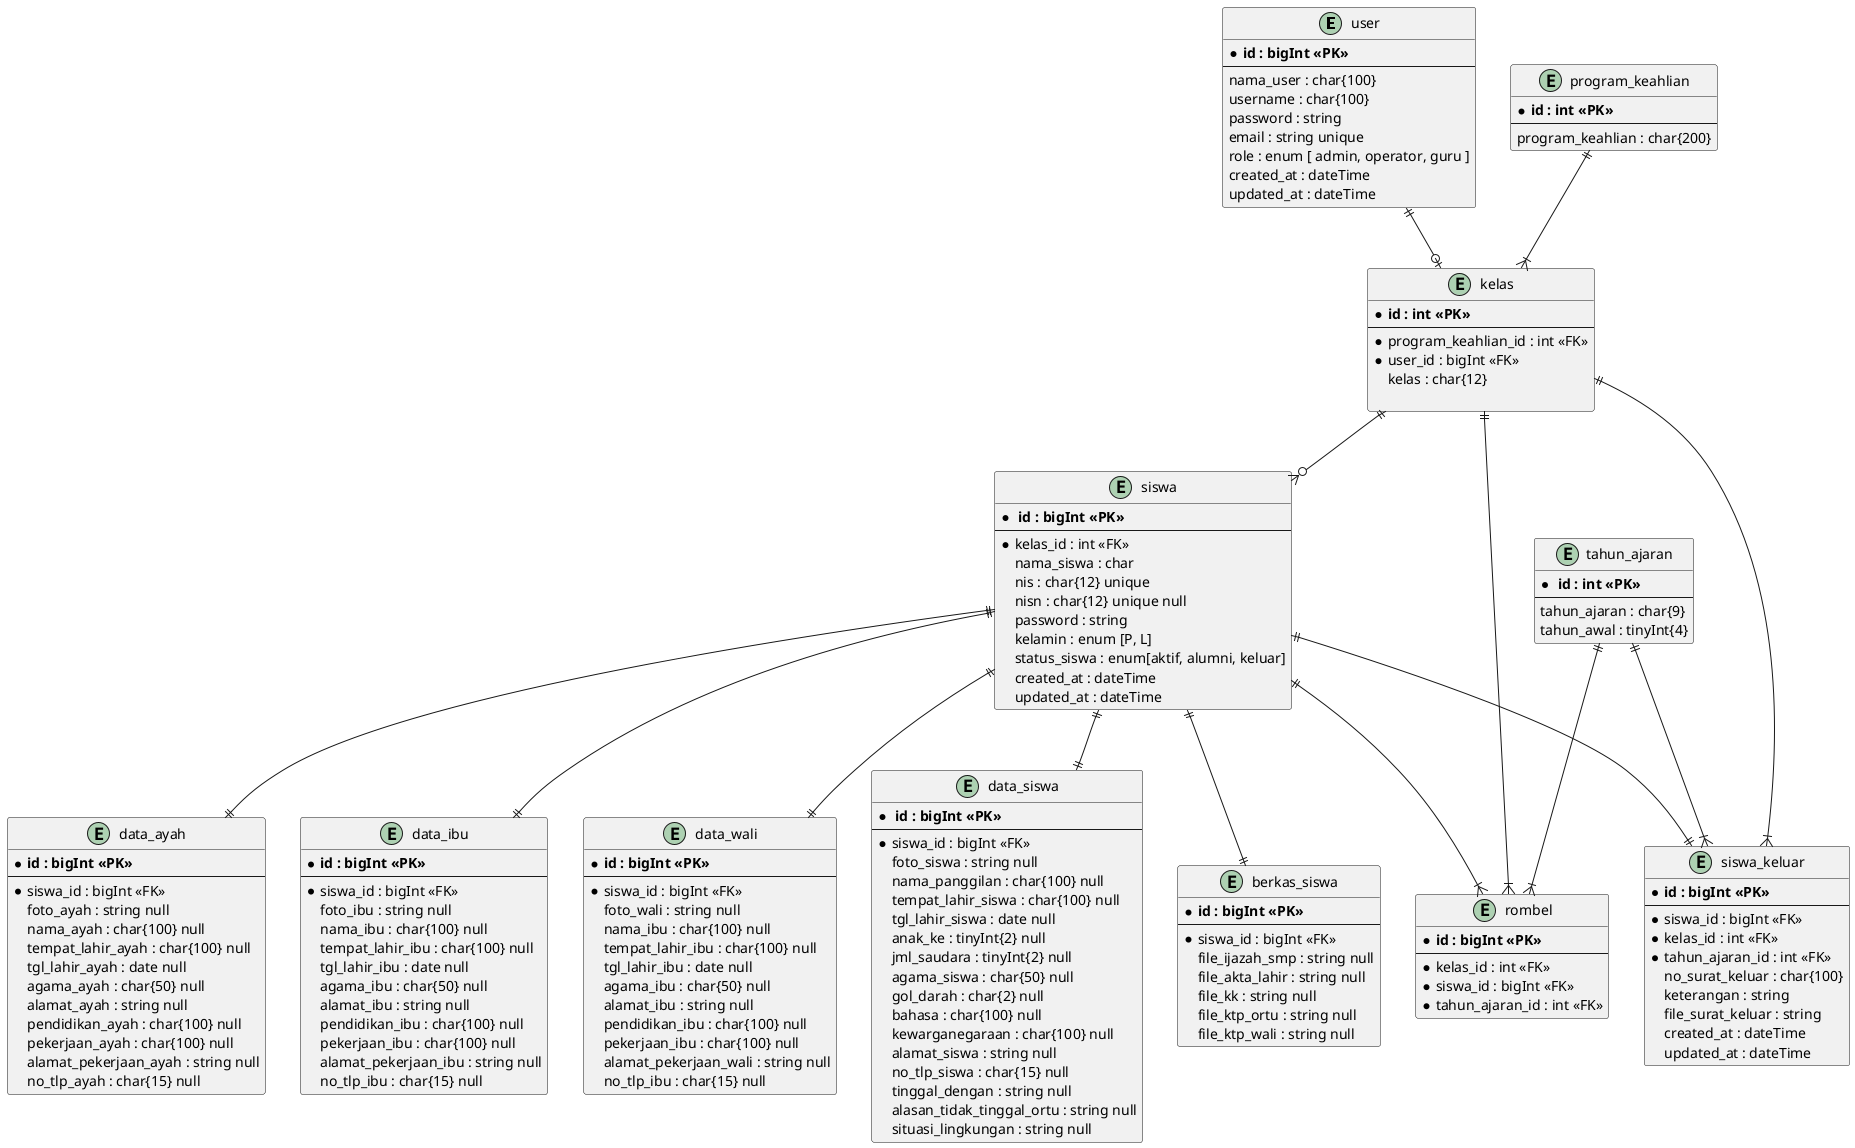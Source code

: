 @startuml Database Bukdis V.2

entity user {
    * **id : bigInt <<PK>>**
    --
    nama_user : char{100}
    username : char{100} 
    password : string
    email : string unique
    role : enum [ admin, operator, guru ]
    created_at : dateTime
    updated_at : dateTime
}

entity program_keahlian{
    * **id : int <<PK>>**
    --
    program_keahlian : char{200}
}

entity kelas{
    * **id : int <<PK>>**
    --
    *program_keahlian_id : int <<FK>>
    *user_id : bigInt <<FK>>
    kelas : char{12}
    
}

entity tahun_ajaran {
    * ** id : int <<PK>> **
    --
    tahun_ajaran : char{9} 
    tahun_awal : tinyInt{4}
}

entity siswa{
    * ** id : bigInt <<PK>> **
    --
    *kelas_id : int <<FK>>
    nama_siswa : char
    nis : char{12} unique
    nisn : char{12} unique null
    password : string
    kelamin : enum [P, L]
    status_siswa : enum[aktif, alumni, keluar]
    created_at : dateTime
    updated_at : dateTime
}

entity rombel {
    * **id : bigInt <<PK>>**
    --
    * kelas_id : int <<FK>>
    * siswa_id : bigInt <<FK>>
    * tahun_ajaran_id : int <<FK>>
}

entity siswa_keluar {
    * **id : bigInt <<PK>>**
    --
    * siswa_id : bigInt <<FK>>
    * kelas_id : int <<FK>>
    * tahun_ajaran_id : int <<FK>>
    no_surat_keluar : char{100}
    keterangan : string
    file_surat_keluar : string
    created_at : dateTime
    updated_at : dateTime
}

entity data_siswa {
    * ** id : bigInt <<PK>>**
    --
    * siswa_id : bigInt <<FK>>
    foto_siswa : string null
    nama_panggilan : char{100} null
    tempat_lahir_siswa : char{100} null
    tgl_lahir_siswa : date null
    anak_ke : tinyInt{2} null
    jml_saudara : tinyInt{2} null
    agama_siswa : char{50} null
    gol_darah : char{2} null
    bahasa : char{100} null
    kewarganegaraan : char{100} null
    alamat_siswa : string null
    no_tlp_siswa : char{15} null
    tinggal_dengan : string null
    alasan_tidak_tinggal_ortu : string null
    situasi_lingkungan : string null
}

entity berkas_siswa {
    * **id : bigInt <<PK>>**
    --
    *siswa_id : bigInt <<FK>>
    file_ijazah_smp : string null
    file_akta_lahir : string null
    file_kk : string null
    file_ktp_ortu : string null
    file_ktp_wali : string null
}

entity data_ayah {
    * **id : bigInt <<PK>>**
    --
    *siswa_id : bigInt <<FK>>
    foto_ayah : string null
    nama_ayah : char{100} null
    tempat_lahir_ayah : char{100} null
    tgl_lahir_ayah : date null
    agama_ayah : char{50} null
    alamat_ayah : string null
    pendidikan_ayah : char{100} null
    pekerjaan_ayah : char{100} null
    alamat_pekerjaan_ayah : string null
    no_tlp_ayah : char{15} null
}

entity data_ibu {
    * **id : bigInt <<PK>>**
    --
    *siswa_id : bigInt <<FK>>
    foto_ibu : string null
    nama_ibu : char{100} null
    tempat_lahir_ibu : char{100} null
    tgl_lahir_ibu : date null
    agama_ibu : char{50} null
    alamat_ibu : string null
    pendidikan_ibu : char{100} null
    pekerjaan_ibu : char{100} null
    alamat_pekerjaan_ibu : string null
    no_tlp_ibu : char{15} null
}

entity data_wali {
    * **id : bigInt <<PK>>**
    --
    *siswa_id : bigInt <<FK>>
    foto_wali : string null
    nama_ibu : char{100} null
    tempat_lahir_ibu : char{100} null
    tgl_lahir_ibu : date null
    agama_ibu : char{50} null
    alamat_ibu : string null
    pendidikan_ibu : char{100} null
    pekerjaan_ibu : char{100} null
    alamat_pekerjaan_wali : string null
    no_tlp_ibu : char{15} null
}

user ||--o| kelas
program_keahlian ||--|{ kelas
kelas ||--o{ siswa

kelas ||--|{ rombel
tahun_ajaran ||--|{ rombel
siswa ||--|{ rombel

kelas ||--|{ siswa_keluar
tahun_ajaran ||--|{ siswa_keluar
siswa ||--|| siswa_keluar

siswa ||--|| data_siswa
siswa ||--|| berkas_siswa
siswa ||--|| data_ayah
siswa ||--|| data_ibu
siswa ||--|| data_wali
@enduml